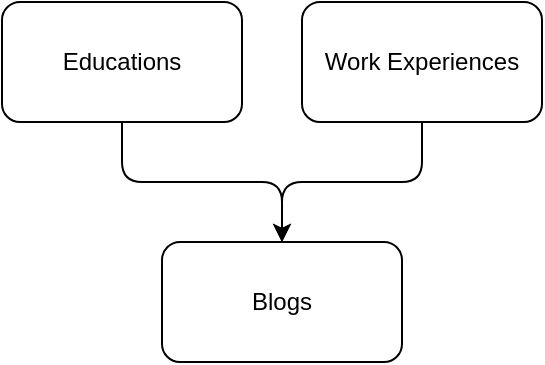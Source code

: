 <mxfile>
    <diagram id="FuNPC4MqfZi10VEBggXN" name="Page-1">
        <mxGraphModel dx="715" dy="450" grid="1" gridSize="10" guides="1" tooltips="1" connect="1" arrows="1" fold="1" page="1" pageScale="1" pageWidth="850" pageHeight="1100" math="0" shadow="0">
            <root>
                <mxCell id="0"/>
                <mxCell id="1" parent="0"/>
                <mxCell id="7" style="edgeStyle=none;html=1;entryX=0.5;entryY=0;entryDx=0;entryDy=0;" edge="1" parent="1" source="2" target="4">
                    <mxGeometry relative="1" as="geometry">
                        <Array as="points">
                            <mxPoint x="400" y="380"/>
                            <mxPoint x="330" y="380"/>
                        </Array>
                    </mxGeometry>
                </mxCell>
                <mxCell id="2" value="Work Experiences" style="rounded=1;whiteSpace=wrap;html=1;" vertex="1" parent="1">
                    <mxGeometry x="340" y="290" width="120" height="60" as="geometry"/>
                </mxCell>
                <mxCell id="6" style="edgeStyle=none;html=1;entryX=0.5;entryY=0;entryDx=0;entryDy=0;" edge="1" parent="1" source="3" target="4">
                    <mxGeometry relative="1" as="geometry">
                        <Array as="points">
                            <mxPoint x="250" y="380"/>
                            <mxPoint x="330" y="380"/>
                        </Array>
                    </mxGeometry>
                </mxCell>
                <mxCell id="3" value="Educations" style="rounded=1;whiteSpace=wrap;html=1;" vertex="1" parent="1">
                    <mxGeometry x="190" y="290" width="120" height="60" as="geometry"/>
                </mxCell>
                <mxCell id="4" value="Blogs" style="rounded=1;whiteSpace=wrap;html=1;" vertex="1" parent="1">
                    <mxGeometry x="270" y="410" width="120" height="60" as="geometry"/>
                </mxCell>
            </root>
        </mxGraphModel>
    </diagram>
</mxfile>